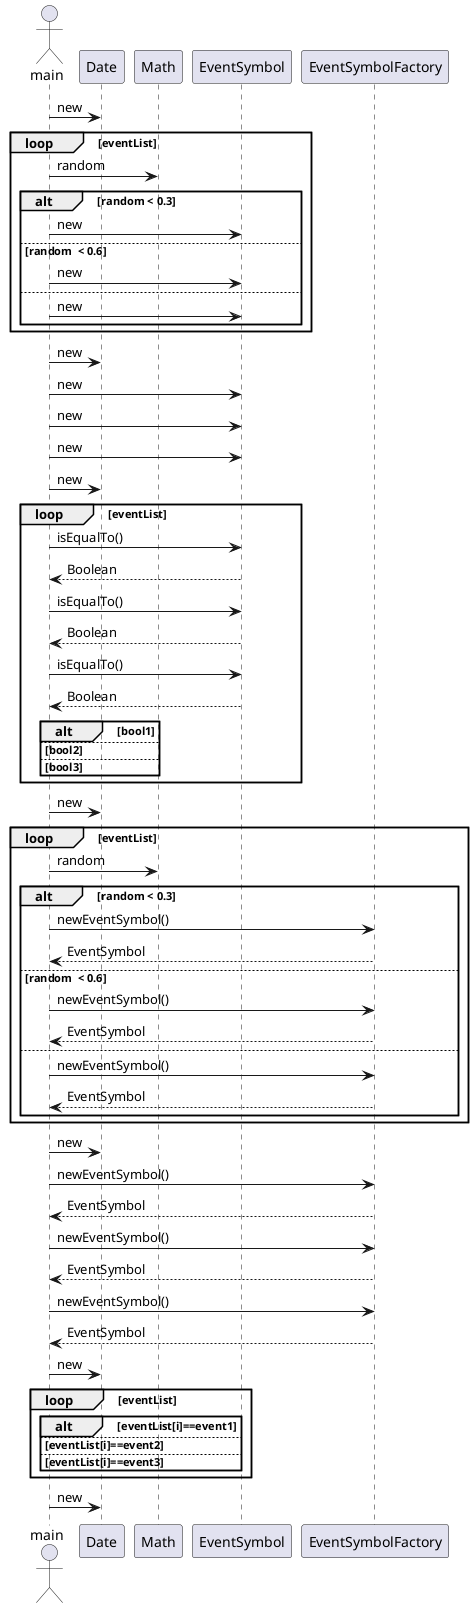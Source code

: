 @startuml
    actor main
	
	 main -> Date : new
     loop eventList
     	main -> Math : random
     	alt random < 0.3	
            main -> EventSymbol : new
        else random  < 0.6
             main -> EventSymbol : new
        else 
        	main -> EventSymbol : new
        end
      end
      main -> Date : new
      main -> EventSymbol : new
      main -> EventSymbol : new
      main -> EventSymbol : new
      main -> Date : new
   	loop eventList
     	main -> EventSymbol : isEqualTo()
     	EventSymbol --> main : Boolean
        main -> EventSymbol : isEqualTo()
	    EventSymbol --> main : Boolean
	    main -> EventSymbol : isEqualTo()
	    EventSymbol --> main : Boolean
        	alt bool1
     		
        else bool2
	    else bool3
        end
      end
      main -> Date : new
      loop eventList
       main -> Math : random
     	alt random < 0.3	
            main -> EventSymbolFactory : newEventSymbol()
            EventSymbolFactory --> main : EventSymbol
        else random  < 0.6
              main -> EventSymbolFactory : newEventSymbol()
              EventSymbolFactory --> main : EventSymbol
        else 
        	 main -> EventSymbolFactory : newEventSymbol()
        	 EventSymbolFactory --> main : EventSymbol
        end
      end
      main -> Date : new
      main -> EventSymbolFactory : newEventSymbol()
      EventSymbolFactory --> main : EventSymbol
      
      main -> EventSymbolFactory : newEventSymbol()
      EventSymbolFactory --> main : EventSymbol
      
      main -> EventSymbolFactory : newEventSymbol()
      EventSymbolFactory --> main : EventSymbol
      
      main -> Date : new
      loop eventList
     	
     	alt eventList[i]==event1
     		
        else eventList[i]==event2
        
	    else eventList[i]==event3
	    
	   	end
	   end
	  main -> Date : new 
@enduml
